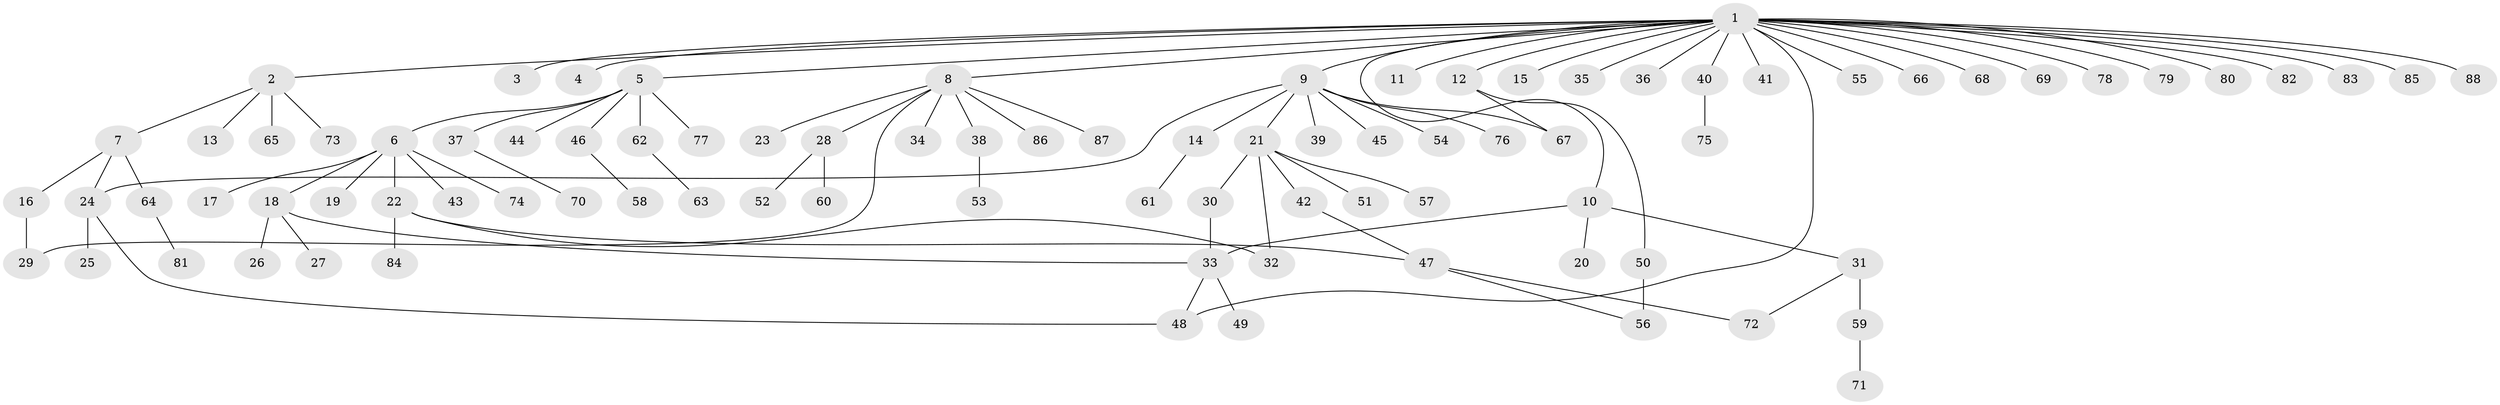 // original degree distribution, {28: 0.006896551724137931, 6: 0.006896551724137931, 1: 0.5586206896551724, 2: 0.23448275862068965, 9: 0.013793103448275862, 8: 0.013793103448275862, 3: 0.08275862068965517, 10: 0.006896551724137931, 5: 0.027586206896551724, 7: 0.006896551724137931, 4: 0.041379310344827586}
// Generated by graph-tools (version 1.1) at 2025/50/03/04/25 22:50:11]
// undirected, 88 vertices, 98 edges
graph export_dot {
  node [color=gray90,style=filled];
  1;
  2;
  3;
  4;
  5;
  6;
  7;
  8;
  9;
  10;
  11;
  12;
  13;
  14;
  15;
  16;
  17;
  18;
  19;
  20;
  21;
  22;
  23;
  24;
  25;
  26;
  27;
  28;
  29;
  30;
  31;
  32;
  33;
  34;
  35;
  36;
  37;
  38;
  39;
  40;
  41;
  42;
  43;
  44;
  45;
  46;
  47;
  48;
  49;
  50;
  51;
  52;
  53;
  54;
  55;
  56;
  57;
  58;
  59;
  60;
  61;
  62;
  63;
  64;
  65;
  66;
  67;
  68;
  69;
  70;
  71;
  72;
  73;
  74;
  75;
  76;
  77;
  78;
  79;
  80;
  81;
  82;
  83;
  84;
  85;
  86;
  87;
  88;
  1 -- 2 [weight=1.0];
  1 -- 3 [weight=1.0];
  1 -- 4 [weight=1.0];
  1 -- 5 [weight=1.0];
  1 -- 8 [weight=1.0];
  1 -- 9 [weight=1.0];
  1 -- 10 [weight=1.0];
  1 -- 11 [weight=1.0];
  1 -- 12 [weight=1.0];
  1 -- 15 [weight=1.0];
  1 -- 35 [weight=1.0];
  1 -- 36 [weight=1.0];
  1 -- 40 [weight=1.0];
  1 -- 41 [weight=1.0];
  1 -- 48 [weight=1.0];
  1 -- 55 [weight=1.0];
  1 -- 66 [weight=1.0];
  1 -- 68 [weight=1.0];
  1 -- 69 [weight=1.0];
  1 -- 78 [weight=1.0];
  1 -- 79 [weight=1.0];
  1 -- 80 [weight=1.0];
  1 -- 82 [weight=1.0];
  1 -- 83 [weight=1.0];
  1 -- 85 [weight=1.0];
  1 -- 88 [weight=1.0];
  2 -- 7 [weight=1.0];
  2 -- 13 [weight=1.0];
  2 -- 65 [weight=1.0];
  2 -- 73 [weight=1.0];
  5 -- 6 [weight=1.0];
  5 -- 37 [weight=1.0];
  5 -- 44 [weight=1.0];
  5 -- 46 [weight=1.0];
  5 -- 62 [weight=1.0];
  5 -- 77 [weight=1.0];
  6 -- 17 [weight=1.0];
  6 -- 18 [weight=1.0];
  6 -- 19 [weight=1.0];
  6 -- 22 [weight=1.0];
  6 -- 43 [weight=1.0];
  6 -- 74 [weight=1.0];
  7 -- 16 [weight=1.0];
  7 -- 24 [weight=1.0];
  7 -- 64 [weight=1.0];
  8 -- 23 [weight=1.0];
  8 -- 28 [weight=1.0];
  8 -- 29 [weight=1.0];
  8 -- 34 [weight=1.0];
  8 -- 38 [weight=1.0];
  8 -- 86 [weight=1.0];
  8 -- 87 [weight=1.0];
  9 -- 14 [weight=1.0];
  9 -- 21 [weight=1.0];
  9 -- 24 [weight=1.0];
  9 -- 39 [weight=1.0];
  9 -- 45 [weight=1.0];
  9 -- 54 [weight=1.0];
  9 -- 67 [weight=1.0];
  9 -- 76 [weight=1.0];
  10 -- 20 [weight=1.0];
  10 -- 31 [weight=1.0];
  10 -- 33 [weight=1.0];
  12 -- 50 [weight=1.0];
  12 -- 67 [weight=1.0];
  14 -- 61 [weight=2.0];
  16 -- 29 [weight=1.0];
  18 -- 26 [weight=1.0];
  18 -- 27 [weight=1.0];
  18 -- 33 [weight=1.0];
  21 -- 30 [weight=1.0];
  21 -- 32 [weight=1.0];
  21 -- 42 [weight=1.0];
  21 -- 51 [weight=1.0];
  21 -- 57 [weight=1.0];
  22 -- 32 [weight=1.0];
  22 -- 47 [weight=1.0];
  22 -- 84 [weight=1.0];
  24 -- 25 [weight=1.0];
  24 -- 48 [weight=1.0];
  28 -- 52 [weight=1.0];
  28 -- 60 [weight=1.0];
  30 -- 33 [weight=6.0];
  31 -- 59 [weight=1.0];
  31 -- 72 [weight=1.0];
  33 -- 48 [weight=1.0];
  33 -- 49 [weight=1.0];
  37 -- 70 [weight=1.0];
  38 -- 53 [weight=2.0];
  40 -- 75 [weight=1.0];
  42 -- 47 [weight=1.0];
  46 -- 58 [weight=1.0];
  47 -- 56 [weight=1.0];
  47 -- 72 [weight=1.0];
  50 -- 56 [weight=2.0];
  59 -- 71 [weight=1.0];
  62 -- 63 [weight=2.0];
  64 -- 81 [weight=1.0];
}
